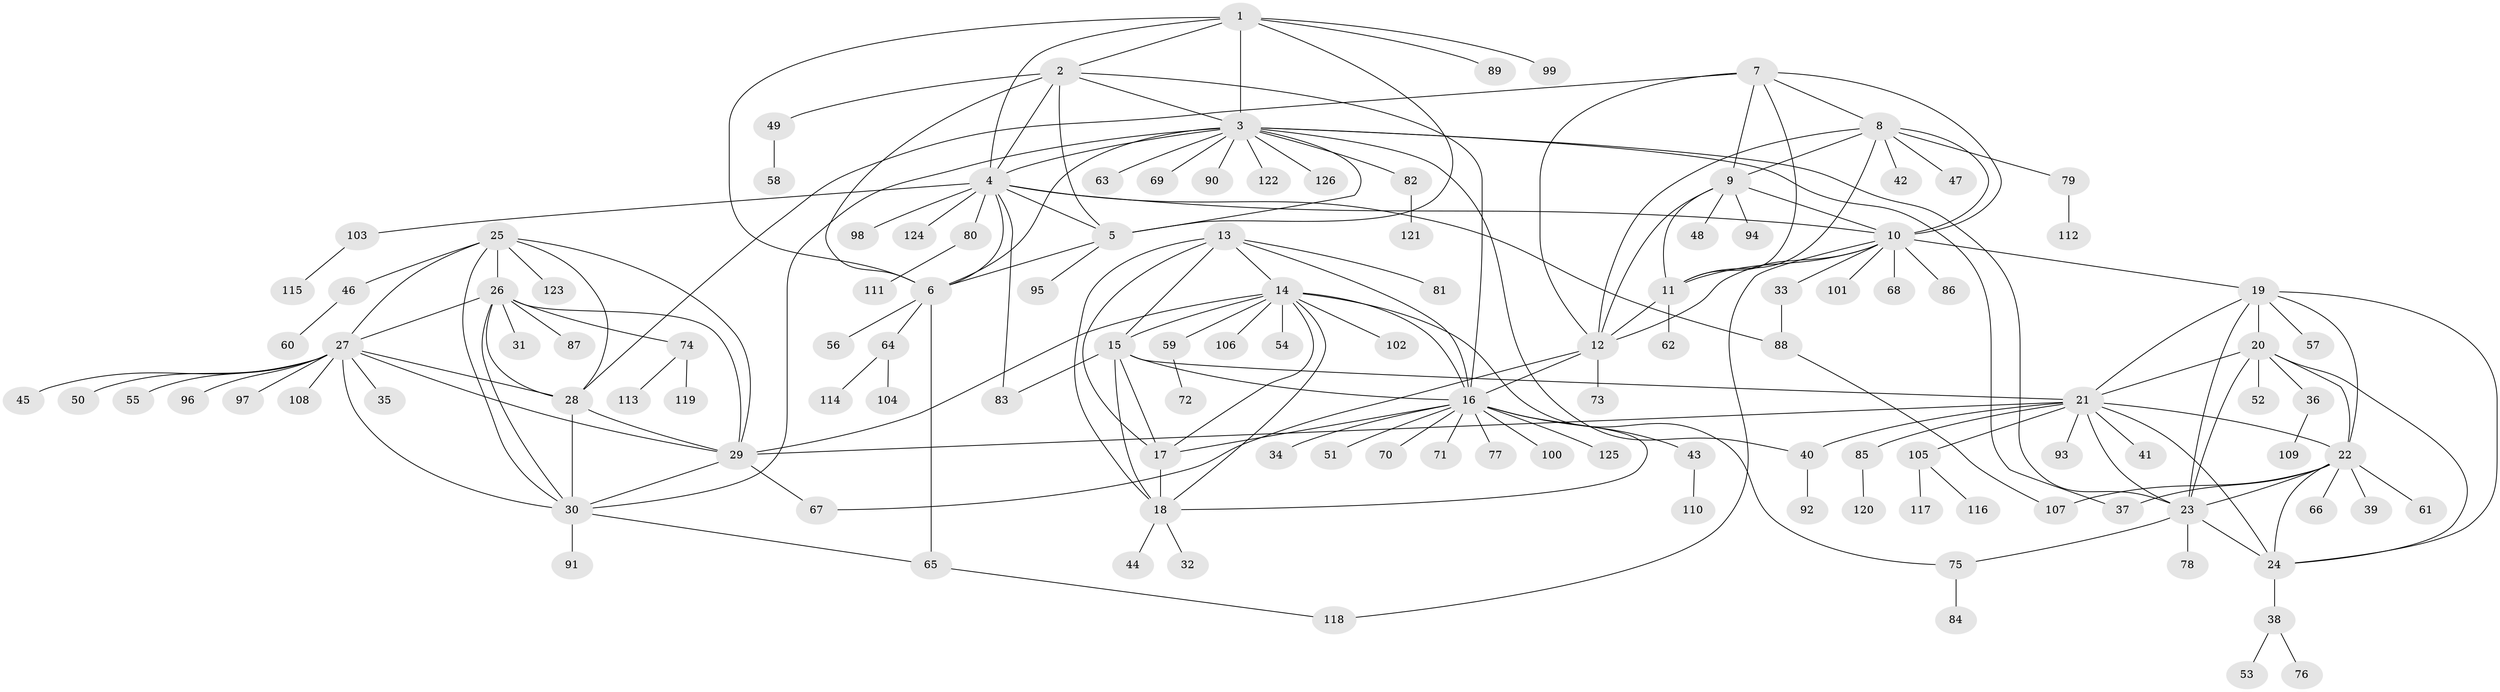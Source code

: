 // Generated by graph-tools (version 1.1) at 2025/55/03/09/25 04:55:14]
// undirected, 126 vertices, 190 edges
graph export_dot {
graph [start="1"]
  node [color=gray90,style=filled];
  1;
  2;
  3;
  4;
  5;
  6;
  7;
  8;
  9;
  10;
  11;
  12;
  13;
  14;
  15;
  16;
  17;
  18;
  19;
  20;
  21;
  22;
  23;
  24;
  25;
  26;
  27;
  28;
  29;
  30;
  31;
  32;
  33;
  34;
  35;
  36;
  37;
  38;
  39;
  40;
  41;
  42;
  43;
  44;
  45;
  46;
  47;
  48;
  49;
  50;
  51;
  52;
  53;
  54;
  55;
  56;
  57;
  58;
  59;
  60;
  61;
  62;
  63;
  64;
  65;
  66;
  67;
  68;
  69;
  70;
  71;
  72;
  73;
  74;
  75;
  76;
  77;
  78;
  79;
  80;
  81;
  82;
  83;
  84;
  85;
  86;
  87;
  88;
  89;
  90;
  91;
  92;
  93;
  94;
  95;
  96;
  97;
  98;
  99;
  100;
  101;
  102;
  103;
  104;
  105;
  106;
  107;
  108;
  109;
  110;
  111;
  112;
  113;
  114;
  115;
  116;
  117;
  118;
  119;
  120;
  121;
  122;
  123;
  124;
  125;
  126;
  1 -- 2;
  1 -- 3;
  1 -- 4;
  1 -- 5;
  1 -- 6;
  1 -- 89;
  1 -- 99;
  2 -- 3;
  2 -- 4;
  2 -- 5;
  2 -- 6;
  2 -- 16;
  2 -- 49;
  3 -- 4;
  3 -- 5;
  3 -- 6;
  3 -- 23;
  3 -- 30;
  3 -- 37;
  3 -- 40;
  3 -- 63;
  3 -- 69;
  3 -- 82;
  3 -- 90;
  3 -- 122;
  3 -- 126;
  4 -- 5;
  4 -- 6;
  4 -- 10;
  4 -- 80;
  4 -- 83;
  4 -- 88;
  4 -- 98;
  4 -- 103;
  4 -- 124;
  5 -- 6;
  5 -- 95;
  6 -- 56;
  6 -- 64;
  6 -- 65;
  7 -- 8;
  7 -- 9;
  7 -- 10;
  7 -- 11;
  7 -- 12;
  7 -- 28;
  8 -- 9;
  8 -- 10;
  8 -- 11;
  8 -- 12;
  8 -- 42;
  8 -- 47;
  8 -- 79;
  9 -- 10;
  9 -- 11;
  9 -- 12;
  9 -- 48;
  9 -- 94;
  10 -- 11;
  10 -- 12;
  10 -- 19;
  10 -- 33;
  10 -- 68;
  10 -- 86;
  10 -- 101;
  10 -- 118;
  11 -- 12;
  11 -- 62;
  12 -- 16;
  12 -- 67;
  12 -- 73;
  13 -- 14;
  13 -- 15;
  13 -- 16;
  13 -- 17;
  13 -- 18;
  13 -- 81;
  14 -- 15;
  14 -- 16;
  14 -- 17;
  14 -- 18;
  14 -- 29;
  14 -- 54;
  14 -- 59;
  14 -- 75;
  14 -- 102;
  14 -- 106;
  15 -- 16;
  15 -- 17;
  15 -- 18;
  15 -- 21;
  15 -- 83;
  16 -- 17;
  16 -- 18;
  16 -- 34;
  16 -- 43;
  16 -- 51;
  16 -- 70;
  16 -- 71;
  16 -- 77;
  16 -- 100;
  16 -- 125;
  17 -- 18;
  18 -- 32;
  18 -- 44;
  19 -- 20;
  19 -- 21;
  19 -- 22;
  19 -- 23;
  19 -- 24;
  19 -- 57;
  20 -- 21;
  20 -- 22;
  20 -- 23;
  20 -- 24;
  20 -- 36;
  20 -- 52;
  21 -- 22;
  21 -- 23;
  21 -- 24;
  21 -- 29;
  21 -- 40;
  21 -- 41;
  21 -- 85;
  21 -- 93;
  21 -- 105;
  22 -- 23;
  22 -- 24;
  22 -- 37;
  22 -- 39;
  22 -- 61;
  22 -- 66;
  22 -- 107;
  23 -- 24;
  23 -- 75;
  23 -- 78;
  24 -- 38;
  25 -- 26;
  25 -- 27;
  25 -- 28;
  25 -- 29;
  25 -- 30;
  25 -- 46;
  25 -- 123;
  26 -- 27;
  26 -- 28;
  26 -- 29;
  26 -- 30;
  26 -- 31;
  26 -- 74;
  26 -- 87;
  27 -- 28;
  27 -- 29;
  27 -- 30;
  27 -- 35;
  27 -- 45;
  27 -- 50;
  27 -- 55;
  27 -- 96;
  27 -- 97;
  27 -- 108;
  28 -- 29;
  28 -- 30;
  29 -- 30;
  29 -- 67;
  30 -- 65;
  30 -- 91;
  33 -- 88;
  36 -- 109;
  38 -- 53;
  38 -- 76;
  40 -- 92;
  43 -- 110;
  46 -- 60;
  49 -- 58;
  59 -- 72;
  64 -- 104;
  64 -- 114;
  65 -- 118;
  74 -- 113;
  74 -- 119;
  75 -- 84;
  79 -- 112;
  80 -- 111;
  82 -- 121;
  85 -- 120;
  88 -- 107;
  103 -- 115;
  105 -- 116;
  105 -- 117;
}
